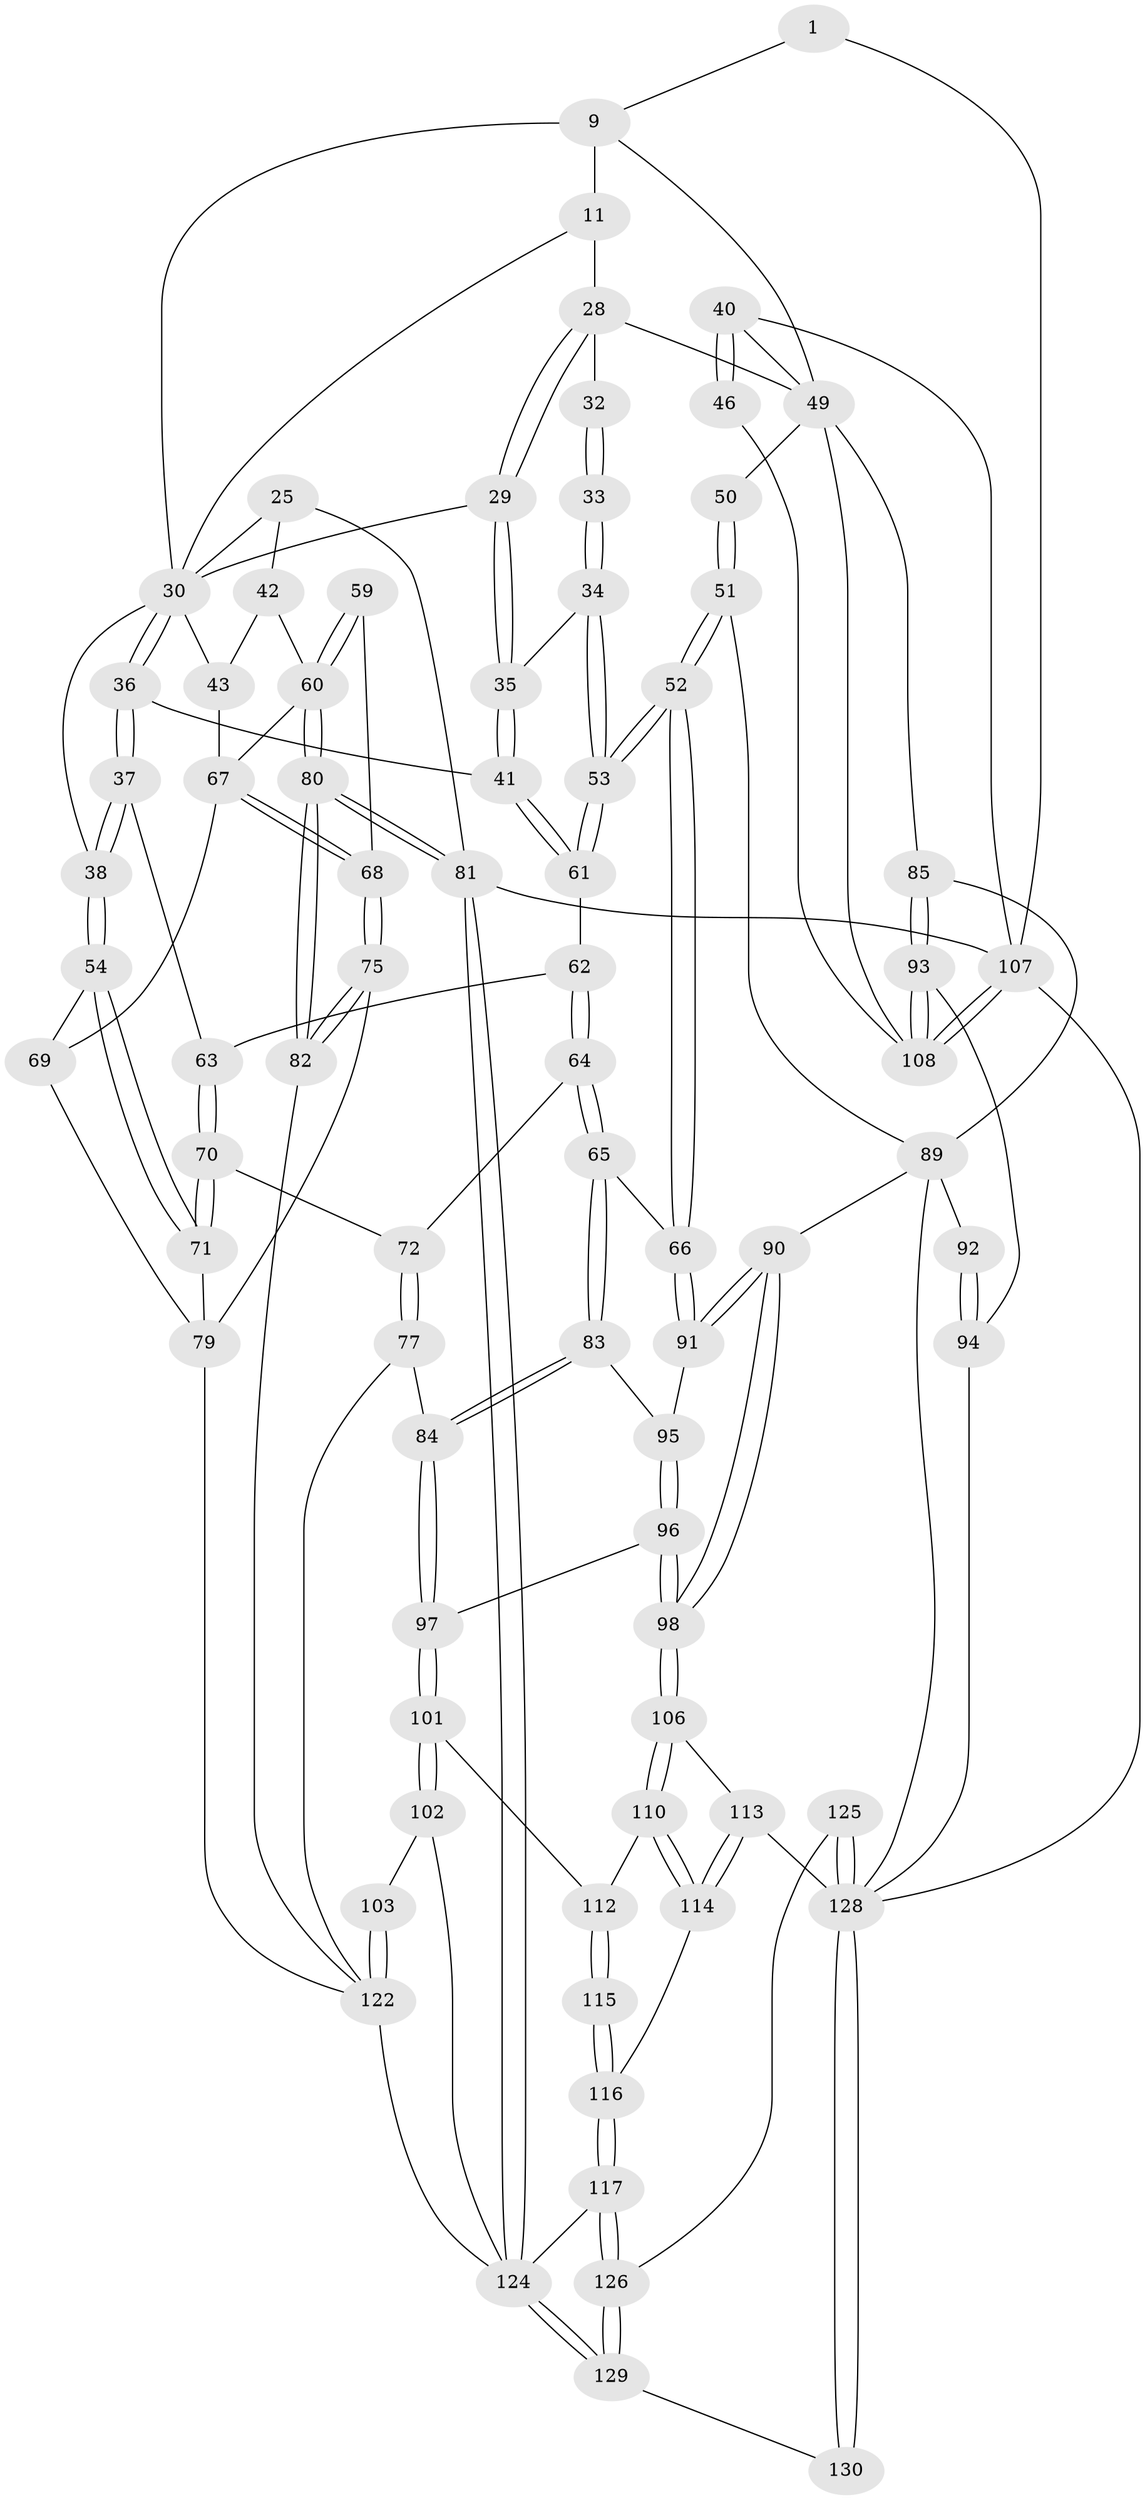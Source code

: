 // original degree distribution, {3: 0.023076923076923078, 6: 0.23076923076923078, 5: 0.5153846153846153, 4: 0.23076923076923078}
// Generated by graph-tools (version 1.1) at 2025/05/03/04/25 22:05:10]
// undirected, 78 vertices, 182 edges
graph export_dot {
graph [start="1"]
  node [color=gray90,style=filled];
  1 [pos="+1+0"];
  9 [pos="+0.7094770344098691+0.025984679698760123",super="+8+7+6"];
  11 [pos="+0.6722212738220785+0.07228044272379473",super="+10"];
  25 [pos="+0+0.1888183273358798",super="+24+23"];
  28 [pos="+0.643672104806314+0.1940160390391166",super="+20"];
  29 [pos="+0.5801534262641443+0.2080874987369737"];
  30 [pos="+0.4760892728496949+0.11882965371244197",super="+13+14+15+5+22"];
  32 [pos="+0.6613102002248797+0.2393113442118242",super="+31"];
  33 [pos="+0.6841767632399599+0.3147991641768183"];
  34 [pos="+0.6704724375361334+0.3391373490807918"];
  35 [pos="+0.5833832377400454+0.254781416315686"];
  36 [pos="+0.4992534906750964+0.3465287383907942"];
  37 [pos="+0.41334527845861474+0.35923189925264487"];
  38 [pos="+0.35158295983864246+0.3519603897313656"];
  40 [pos="+0.9050944430424067+0.18426462087131792",super="+39"];
  41 [pos="+0.51054676026718+0.34776008018013616"];
  42 [pos="+0.05346663858356962+0.2690635554106627",super="+26+27"];
  43 [pos="+0.13941082347605294+0.2702592474489216"];
  46 [pos="+1+0.41080985778763257"];
  49 [pos="+1+0.4190015473263195",super="+48+18"];
  50 [pos="+0.8221860086579256+0.38555106032583"];
  51 [pos="+0.7255674518783148+0.45053317322896663"];
  52 [pos="+0.692813586424965+0.4488978170007336"];
  53 [pos="+0.6807878083266408+0.4271739859364835"];
  54 [pos="+0.31923973226294394+0.4032660246890404"];
  59 [pos="+0.011496104331306399+0.4565914617113692"];
  60 [pos="+0+0.39793969887711744",super="+45+44+58"];
  61 [pos="+0.5117437758361556+0.3488996003951018"];
  62 [pos="+0.5190245182216374+0.41824680202446707"];
  63 [pos="+0.47571488467209994+0.44783925077736814"];
  64 [pos="+0.552474984259032+0.5006938310343652"];
  65 [pos="+0.5660525749065811+0.5074314810428074"];
  66 [pos="+0.6320606572814483+0.5152506524876314"];
  67 [pos="+0.1069167287344239+0.4446032898893848",super="+57+56"];
  68 [pos="+0.07748615536187588+0.48073964417340664"];
  69 [pos="+0.1965805302503762+0.4666653584784621",super="+55"];
  70 [pos="+0.4876952535383594+0.4802315599933872"];
  71 [pos="+0.33383789093035865+0.46971248118131953"];
  72 [pos="+0.49978190230658964+0.4917184540841912"];
  75 [pos="+0.09457918792146323+0.5960810038183604",super="+74"];
  77 [pos="+0.38610203099881485+0.5856719306789492"];
  79 [pos="+0.3408111146382859+0.5765802190129606",super="+76+73"];
  80 [pos="+0+0.6823260904772683"];
  81 [pos="+0+1",super="+3"];
  82 [pos="+0.059640558736209354+0.6762324791947657"];
  83 [pos="+0.4743831046710577+0.5933765357851255"];
  84 [pos="+0.45014074243611873+0.5975404336948779"];
  85 [pos="+0.9111214692014311+0.5470406611895182"];
  89 [pos="+0.7523862247745845+0.6429318451106953",super="+88+87"];
  90 [pos="+0.6417270043383069+0.6015395978005954"];
  91 [pos="+0.6305799650952623+0.5578825356738683"];
  92 [pos="+0.8356298339805116+0.6171164868232042"];
  93 [pos="+0.8930349786413306+0.7505651098436513"];
  94 [pos="+0.8914872784589166+0.7509747994372304"];
  95 [pos="+0.5294746579567688+0.6198751117308441"];
  96 [pos="+0.5284159349596423+0.6757032214106575"];
  97 [pos="+0.5080897595328447+0.6922529881249153"];
  98 [pos="+0.6279527226935225+0.6718943186109371"];
  101 [pos="+0.49911153548317067+0.7099180142687097"];
  102 [pos="+0.383701922919142+0.7617268350566232"];
  103 [pos="+0.36197720625095375+0.7487565249782702"];
  106 [pos="+0.6287634821804462+0.6746571049946749"];
  107 [pos="+1+1",super="+2"];
  108 [pos="+1+0.7127036908796126",super="+47"];
  110 [pos="+0.5977483867260723+0.7323013001207934"];
  112 [pos="+0.5163122798611439+0.7240320881283718",super="+111"];
  113 [pos="+0.6653976771325638+0.8186973766862821",super="+105"];
  114 [pos="+0.6208485357630286+0.7905067767642078"];
  115 [pos="+0.5465126181088559+0.7836088565709832"];
  116 [pos="+0.5454580578194896+0.8058404680600738"];
  117 [pos="+0.49275594355277264+0.8882208154918372"];
  122 [pos="+0.17297881339496188+0.8520140023874431",super="+109+104"];
  124 [pos="+0.08905793625914232+1",super="+123+118"];
  125 [pos="+0.5349502302493964+0.9040776075370994"];
  126 [pos="+0.5005367659314128+0.9010050913995092"];
  128 [pos="+0.6495296540228849+1",super="+120+121+127"];
  129 [pos="+0.4216883669416157+1"];
  130 [pos="+0.6539334375537822+1"];
  1 -- 107;
  1 -- 9;
  9 -- 11 [weight=2];
  9 -- 30;
  9 -- 49;
  11 -- 30;
  11 -- 28;
  25 -- 81 [weight=2];
  25 -- 30 [weight=2];
  25 -- 42 [weight=2];
  28 -- 29;
  28 -- 29;
  28 -- 32 [weight=2];
  28 -- 49;
  29 -- 30;
  29 -- 35;
  29 -- 35;
  30 -- 36;
  30 -- 36;
  30 -- 38;
  30 -- 43;
  32 -- 33 [weight=2];
  32 -- 33;
  33 -- 34;
  33 -- 34;
  34 -- 35;
  34 -- 53;
  34 -- 53;
  35 -- 41;
  35 -- 41;
  36 -- 37;
  36 -- 37;
  36 -- 41;
  37 -- 38;
  37 -- 38;
  37 -- 63;
  38 -- 54;
  38 -- 54;
  40 -- 46 [weight=2];
  40 -- 46;
  40 -- 107;
  40 -- 49;
  41 -- 61;
  41 -- 61;
  42 -- 43;
  42 -- 60 [weight=2];
  43 -- 67;
  46 -- 108;
  49 -- 50 [weight=2];
  49 -- 108;
  49 -- 85;
  50 -- 51;
  50 -- 51;
  51 -- 52;
  51 -- 52;
  51 -- 89;
  52 -- 53;
  52 -- 53;
  52 -- 66;
  52 -- 66;
  53 -- 61;
  53 -- 61;
  54 -- 71;
  54 -- 71;
  54 -- 69;
  59 -- 60 [weight=2];
  59 -- 60;
  59 -- 68;
  60 -- 80;
  60 -- 80;
  60 -- 67;
  61 -- 62;
  62 -- 63;
  62 -- 64;
  62 -- 64;
  63 -- 70;
  63 -- 70;
  64 -- 65;
  64 -- 65;
  64 -- 72;
  65 -- 66;
  65 -- 83;
  65 -- 83;
  66 -- 91;
  66 -- 91;
  67 -- 68;
  67 -- 68;
  67 -- 69 [weight=2];
  68 -- 75;
  68 -- 75;
  69 -- 79;
  70 -- 71;
  70 -- 71;
  70 -- 72;
  71 -- 79;
  72 -- 77;
  72 -- 77;
  75 -- 82;
  75 -- 82;
  75 -- 79 [weight=2];
  77 -- 84;
  77 -- 122;
  79 -- 122;
  80 -- 81;
  80 -- 81;
  80 -- 82;
  80 -- 82;
  81 -- 124;
  81 -- 124;
  81 -- 107 [weight=2];
  82 -- 122;
  83 -- 84;
  83 -- 84;
  83 -- 95;
  84 -- 97;
  84 -- 97;
  85 -- 93;
  85 -- 93;
  85 -- 89;
  89 -- 90;
  89 -- 92 [weight=2];
  89 -- 128;
  90 -- 91;
  90 -- 91;
  90 -- 98;
  90 -- 98;
  91 -- 95;
  92 -- 94;
  92 -- 94;
  93 -- 94;
  93 -- 108;
  93 -- 108;
  94 -- 128;
  95 -- 96;
  95 -- 96;
  96 -- 97;
  96 -- 98;
  96 -- 98;
  97 -- 101;
  97 -- 101;
  98 -- 106;
  98 -- 106;
  101 -- 102;
  101 -- 102;
  101 -- 112;
  102 -- 103;
  102 -- 124;
  103 -- 122 [weight=2];
  103 -- 122;
  106 -- 110;
  106 -- 110;
  106 -- 113;
  107 -- 108;
  107 -- 108;
  107 -- 128;
  110 -- 114;
  110 -- 114;
  110 -- 112;
  112 -- 115 [weight=2];
  112 -- 115;
  113 -- 114;
  113 -- 114;
  113 -- 128 [weight=2];
  114 -- 116;
  115 -- 116;
  115 -- 116;
  116 -- 117;
  116 -- 117;
  117 -- 126;
  117 -- 126;
  117 -- 124;
  122 -- 124;
  124 -- 129;
  124 -- 129;
  125 -- 126;
  125 -- 128 [weight=2];
  125 -- 128;
  126 -- 129;
  126 -- 129;
  128 -- 130 [weight=2];
  128 -- 130;
  129 -- 130;
}
